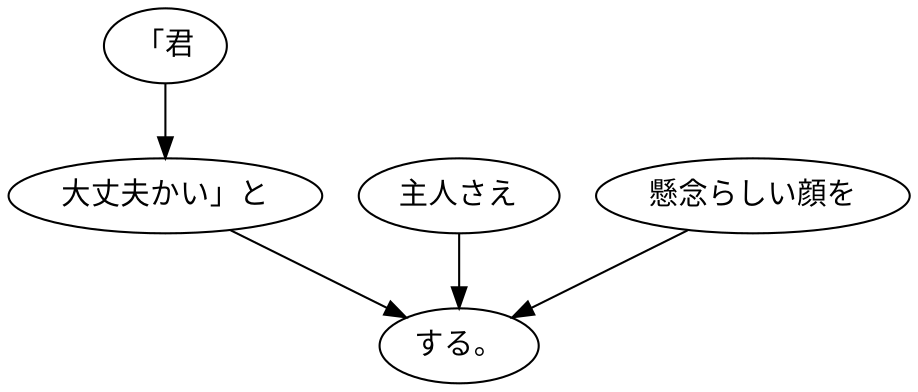 digraph graph3473 {
	node0 [label="「君"];
	node1 [label="大丈夫かい」と"];
	node2 [label="主人さえ"];
	node3 [label="懸念らしい顔を"];
	node4 [label="する。"];
	node0 -> node1;
	node1 -> node4;
	node2 -> node4;
	node3 -> node4;
}
